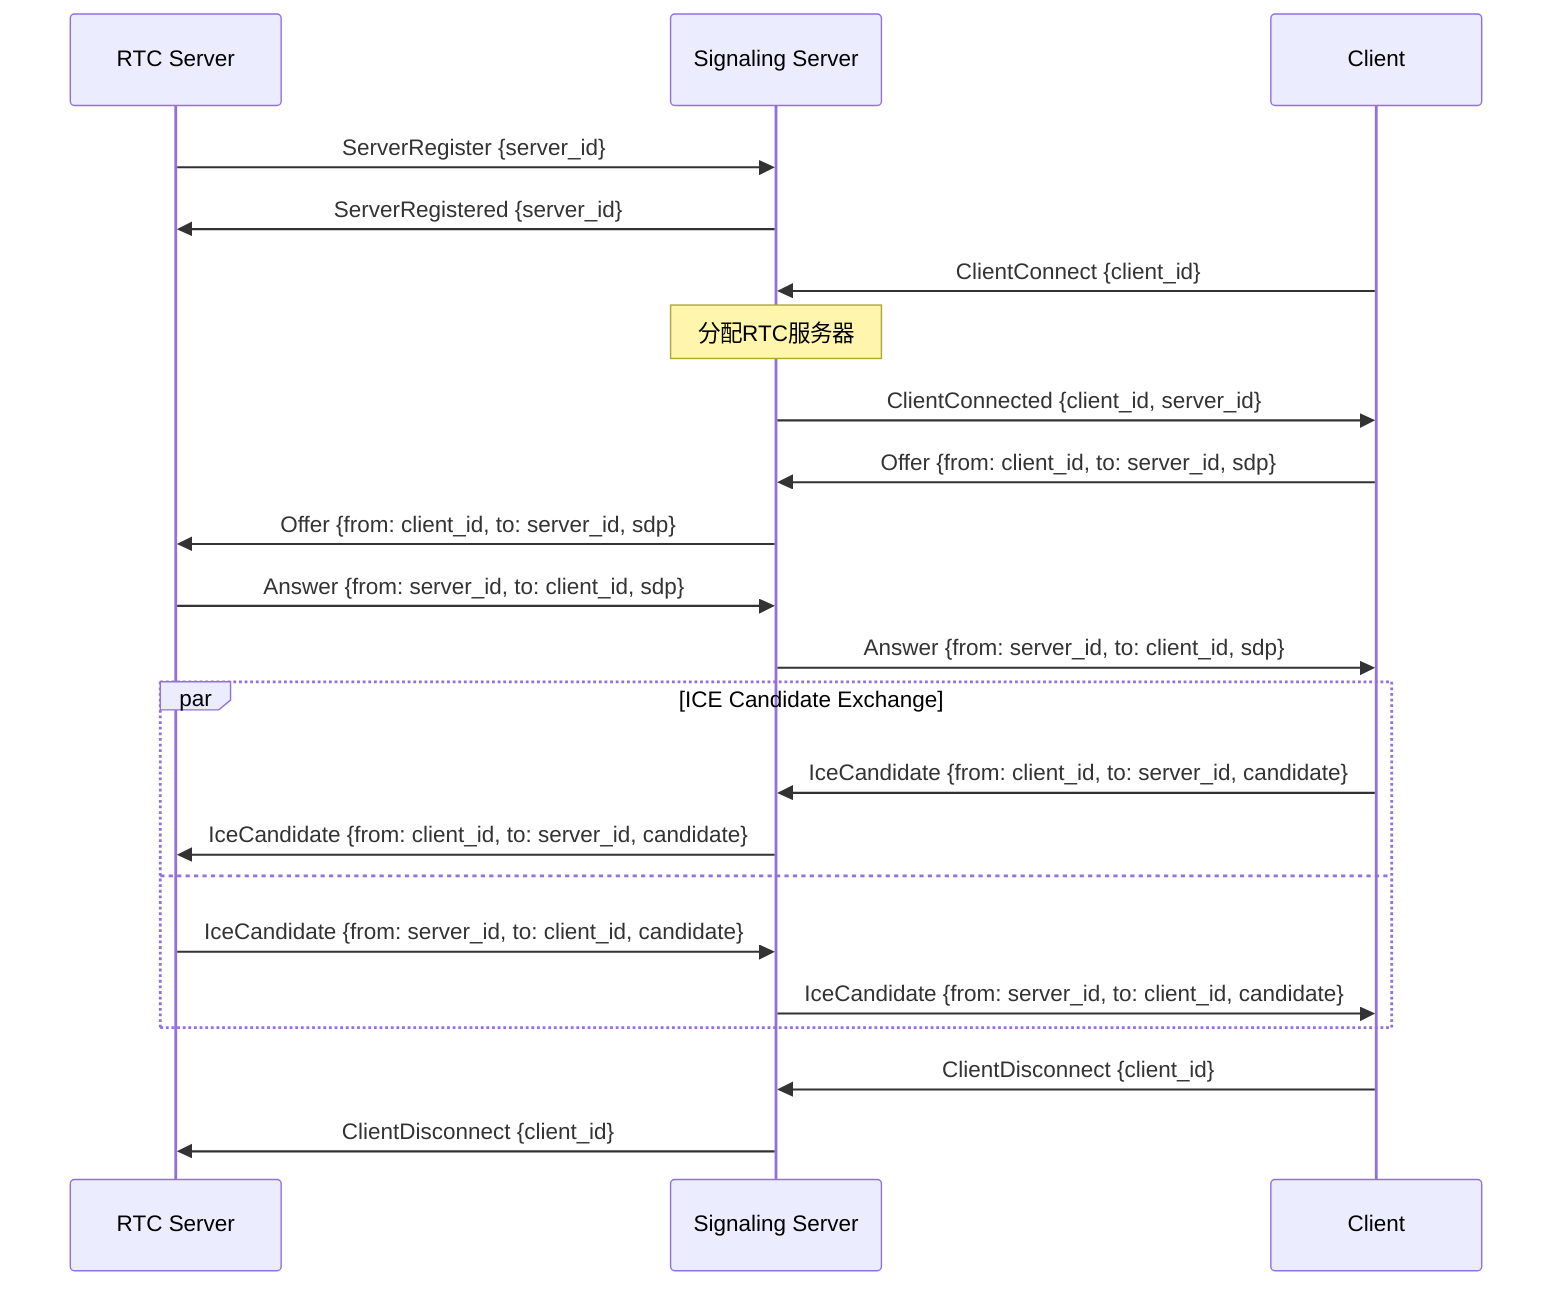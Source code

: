 sequenceDiagram
    participant RTC Server
    participant Signaling Server
    participant Client
    
    %% 服务器注册流程
    RTC Server->>Signaling Server: ServerRegister {server_id}
    Signaling Server->>RTC Server: ServerRegistered {server_id}
    
    %% 客户端连接流程
    Client->>Signaling Server: ClientConnect {client_id}
    Note over Signaling Server: 分配RTC服务器
    Signaling Server->>Client: ClientConnected {client_id, server_id}
    
    %% WebRTC 建立连接流程
    Client->>Signaling Server: Offer {from: client_id, to: server_id, sdp}
    Signaling Server->>RTC Server: Offer {from: client_id, to: server_id, sdp}
    RTC Server->>Signaling Server: Answer {from: server_id, to: client_id, sdp}
    Signaling Server->>Client: Answer {from: server_id, to: client_id, sdp}
    
    %% ICE Candidate 交换
    par ICE Candidate Exchange
        Client->>Signaling Server: IceCandidate {from: client_id, to: server_id, candidate}
        Signaling Server->>RTC Server: IceCandidate {from: client_id, to: server_id, candidate}
    and
        RTC Server->>Signaling Server: IceCandidate {from: server_id, to: client_id, candidate}
        Signaling Server->>Client: IceCandidate {from: server_id, to: client_id, candidate}
    end
    
    %% 断开连接流程
    Client->>Signaling Server: ClientDisconnect {client_id}
    Signaling Server->>RTC Server: ClientDisconnect {client_id}